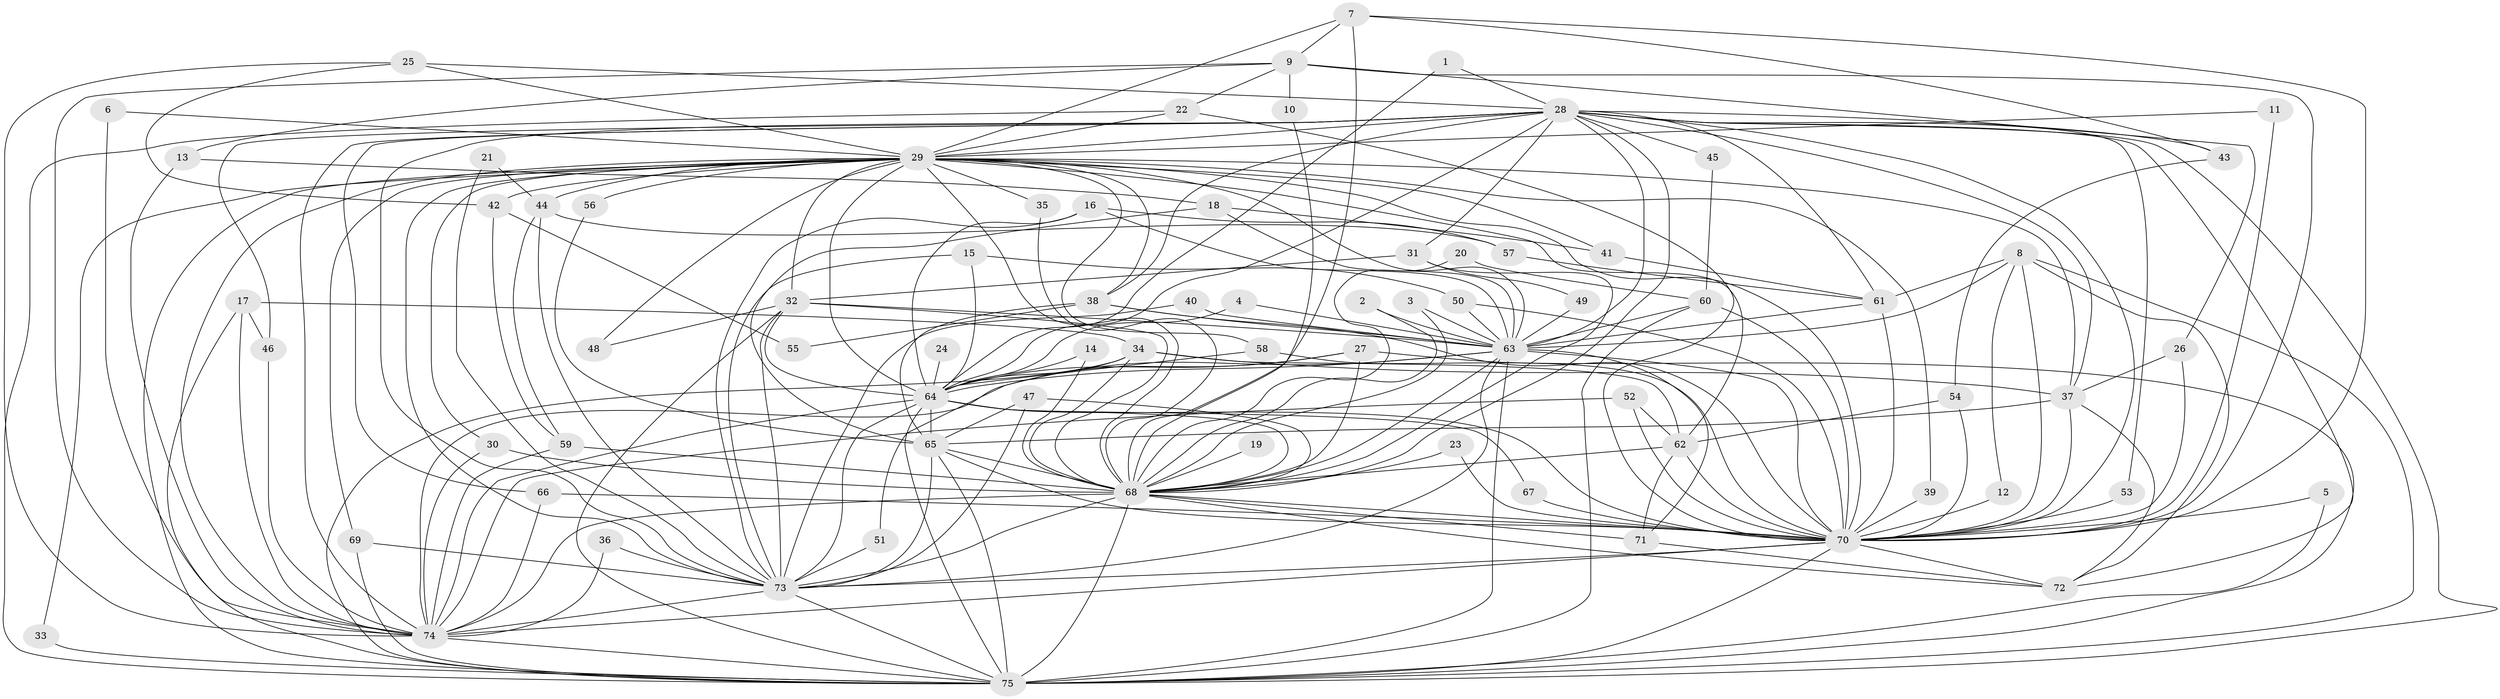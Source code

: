 // original degree distribution, {21: 0.006711409395973154, 23: 0.020134228187919462, 35: 0.006711409395973154, 24: 0.020134228187919462, 19: 0.006711409395973154, 30: 0.006711409395973154, 12: 0.006711409395973154, 4: 0.1342281879194631, 2: 0.5033557046979866, 7: 0.013422818791946308, 5: 0.06040268456375839, 3: 0.2080536912751678, 6: 0.006711409395973154}
// Generated by graph-tools (version 1.1) at 2025/49/03/09/25 03:49:34]
// undirected, 75 vertices, 215 edges
graph export_dot {
graph [start="1"]
  node [color=gray90,style=filled];
  1;
  2;
  3;
  4;
  5;
  6;
  7;
  8;
  9;
  10;
  11;
  12;
  13;
  14;
  15;
  16;
  17;
  18;
  19;
  20;
  21;
  22;
  23;
  24;
  25;
  26;
  27;
  28;
  29;
  30;
  31;
  32;
  33;
  34;
  35;
  36;
  37;
  38;
  39;
  40;
  41;
  42;
  43;
  44;
  45;
  46;
  47;
  48;
  49;
  50;
  51;
  52;
  53;
  54;
  55;
  56;
  57;
  58;
  59;
  60;
  61;
  62;
  63;
  64;
  65;
  66;
  67;
  68;
  69;
  70;
  71;
  72;
  73;
  74;
  75;
  1 -- 28 [weight=1.0];
  1 -- 64 [weight=1.0];
  2 -- 63 [weight=1.0];
  2 -- 68 [weight=1.0];
  3 -- 63 [weight=1.0];
  3 -- 68 [weight=1.0];
  4 -- 63 [weight=1.0];
  4 -- 64 [weight=1.0];
  5 -- 70 [weight=1.0];
  5 -- 75 [weight=1.0];
  6 -- 29 [weight=1.0];
  6 -- 74 [weight=1.0];
  7 -- 9 [weight=1.0];
  7 -- 29 [weight=1.0];
  7 -- 43 [weight=1.0];
  7 -- 68 [weight=1.0];
  7 -- 70 [weight=1.0];
  8 -- 12 [weight=1.0];
  8 -- 61 [weight=1.0];
  8 -- 63 [weight=1.0];
  8 -- 70 [weight=1.0];
  8 -- 72 [weight=1.0];
  8 -- 75 [weight=2.0];
  9 -- 10 [weight=1.0];
  9 -- 13 [weight=1.0];
  9 -- 22 [weight=1.0];
  9 -- 26 [weight=1.0];
  9 -- 70 [weight=1.0];
  9 -- 74 [weight=1.0];
  10 -- 68 [weight=1.0];
  11 -- 29 [weight=1.0];
  11 -- 70 [weight=1.0];
  12 -- 70 [weight=1.0];
  13 -- 18 [weight=1.0];
  13 -- 74 [weight=1.0];
  14 -- 64 [weight=1.0];
  14 -- 68 [weight=1.0];
  15 -- 50 [weight=1.0];
  15 -- 64 [weight=1.0];
  15 -- 73 [weight=1.0];
  16 -- 57 [weight=1.0];
  16 -- 63 [weight=1.0];
  16 -- 64 [weight=1.0];
  16 -- 73 [weight=1.0];
  17 -- 34 [weight=1.0];
  17 -- 46 [weight=1.0];
  17 -- 74 [weight=1.0];
  17 -- 75 [weight=1.0];
  18 -- 41 [weight=1.0];
  18 -- 63 [weight=1.0];
  18 -- 65 [weight=1.0];
  19 -- 68 [weight=1.0];
  20 -- 60 [weight=1.0];
  20 -- 68 [weight=1.0];
  21 -- 44 [weight=1.0];
  21 -- 73 [weight=1.0];
  22 -- 29 [weight=1.0];
  22 -- 70 [weight=1.0];
  22 -- 75 [weight=1.0];
  23 -- 68 [weight=1.0];
  23 -- 70 [weight=1.0];
  24 -- 64 [weight=1.0];
  25 -- 28 [weight=1.0];
  25 -- 29 [weight=1.0];
  25 -- 42 [weight=1.0];
  25 -- 74 [weight=1.0];
  26 -- 37 [weight=1.0];
  26 -- 70 [weight=1.0];
  27 -- 51 [weight=1.0];
  27 -- 64 [weight=1.0];
  27 -- 68 [weight=1.0];
  27 -- 75 [weight=1.0];
  28 -- 29 [weight=2.0];
  28 -- 31 [weight=1.0];
  28 -- 37 [weight=1.0];
  28 -- 38 [weight=1.0];
  28 -- 43 [weight=1.0];
  28 -- 45 [weight=1.0];
  28 -- 46 [weight=1.0];
  28 -- 53 [weight=1.0];
  28 -- 61 [weight=1.0];
  28 -- 63 [weight=1.0];
  28 -- 64 [weight=2.0];
  28 -- 66 [weight=1.0];
  28 -- 68 [weight=1.0];
  28 -- 70 [weight=1.0];
  28 -- 72 [weight=1.0];
  28 -- 73 [weight=2.0];
  28 -- 74 [weight=1.0];
  28 -- 75 [weight=2.0];
  29 -- 30 [weight=1.0];
  29 -- 32 [weight=1.0];
  29 -- 33 [weight=1.0];
  29 -- 35 [weight=1.0];
  29 -- 37 [weight=1.0];
  29 -- 38 [weight=1.0];
  29 -- 39 [weight=1.0];
  29 -- 41 [weight=1.0];
  29 -- 42 [weight=1.0];
  29 -- 44 [weight=1.0];
  29 -- 48 [weight=1.0];
  29 -- 56 [weight=1.0];
  29 -- 58 [weight=1.0];
  29 -- 62 [weight=1.0];
  29 -- 63 [weight=2.0];
  29 -- 64 [weight=2.0];
  29 -- 68 [weight=3.0];
  29 -- 69 [weight=1.0];
  29 -- 70 [weight=2.0];
  29 -- 73 [weight=2.0];
  29 -- 74 [weight=3.0];
  29 -- 75 [weight=2.0];
  30 -- 68 [weight=1.0];
  30 -- 74 [weight=1.0];
  31 -- 32 [weight=1.0];
  31 -- 49 [weight=1.0];
  31 -- 68 [weight=1.0];
  32 -- 48 [weight=1.0];
  32 -- 63 [weight=1.0];
  32 -- 64 [weight=1.0];
  32 -- 68 [weight=1.0];
  32 -- 73 [weight=1.0];
  32 -- 75 [weight=1.0];
  33 -- 75 [weight=1.0];
  34 -- 37 [weight=1.0];
  34 -- 62 [weight=1.0];
  34 -- 64 [weight=1.0];
  34 -- 68 [weight=1.0];
  34 -- 75 [weight=1.0];
  35 -- 68 [weight=1.0];
  36 -- 73 [weight=1.0];
  36 -- 74 [weight=1.0];
  37 -- 65 [weight=1.0];
  37 -- 70 [weight=1.0];
  37 -- 72 [weight=1.0];
  38 -- 55 [weight=1.0];
  38 -- 63 [weight=1.0];
  38 -- 65 [weight=1.0];
  38 -- 70 [weight=1.0];
  39 -- 70 [weight=1.0];
  40 -- 63 [weight=1.0];
  40 -- 73 [weight=1.0];
  41 -- 61 [weight=1.0];
  42 -- 55 [weight=1.0];
  42 -- 59 [weight=1.0];
  43 -- 54 [weight=1.0];
  44 -- 57 [weight=1.0];
  44 -- 59 [weight=1.0];
  44 -- 73 [weight=1.0];
  45 -- 60 [weight=1.0];
  46 -- 74 [weight=1.0];
  47 -- 65 [weight=1.0];
  47 -- 68 [weight=1.0];
  47 -- 73 [weight=1.0];
  49 -- 63 [weight=1.0];
  50 -- 63 [weight=1.0];
  50 -- 70 [weight=1.0];
  51 -- 73 [weight=1.0];
  52 -- 62 [weight=1.0];
  52 -- 70 [weight=1.0];
  52 -- 74 [weight=1.0];
  53 -- 70 [weight=1.0];
  54 -- 62 [weight=1.0];
  54 -- 70 [weight=1.0];
  56 -- 65 [weight=1.0];
  57 -- 61 [weight=1.0];
  58 -- 64 [weight=1.0];
  58 -- 70 [weight=1.0];
  59 -- 68 [weight=1.0];
  59 -- 74 [weight=3.0];
  60 -- 63 [weight=1.0];
  60 -- 70 [weight=3.0];
  60 -- 75 [weight=1.0];
  61 -- 63 [weight=1.0];
  61 -- 70 [weight=2.0];
  62 -- 68 [weight=1.0];
  62 -- 70 [weight=1.0];
  62 -- 71 [weight=1.0];
  63 -- 64 [weight=2.0];
  63 -- 68 [weight=1.0];
  63 -- 70 [weight=1.0];
  63 -- 71 [weight=1.0];
  63 -- 73 [weight=1.0];
  63 -- 74 [weight=1.0];
  63 -- 75 [weight=1.0];
  64 -- 65 [weight=1.0];
  64 -- 67 [weight=1.0];
  64 -- 68 [weight=1.0];
  64 -- 70 [weight=1.0];
  64 -- 73 [weight=1.0];
  64 -- 74 [weight=1.0];
  64 -- 75 [weight=1.0];
  65 -- 68 [weight=2.0];
  65 -- 70 [weight=1.0];
  65 -- 73 [weight=1.0];
  65 -- 75 [weight=1.0];
  66 -- 70 [weight=1.0];
  66 -- 74 [weight=1.0];
  67 -- 70 [weight=1.0];
  68 -- 70 [weight=1.0];
  68 -- 71 [weight=2.0];
  68 -- 72 [weight=1.0];
  68 -- 73 [weight=1.0];
  68 -- 74 [weight=2.0];
  68 -- 75 [weight=2.0];
  69 -- 73 [weight=1.0];
  69 -- 75 [weight=1.0];
  70 -- 72 [weight=1.0];
  70 -- 73 [weight=1.0];
  70 -- 74 [weight=1.0];
  70 -- 75 [weight=1.0];
  71 -- 72 [weight=1.0];
  73 -- 74 [weight=1.0];
  73 -- 75 [weight=2.0];
  74 -- 75 [weight=1.0];
}
